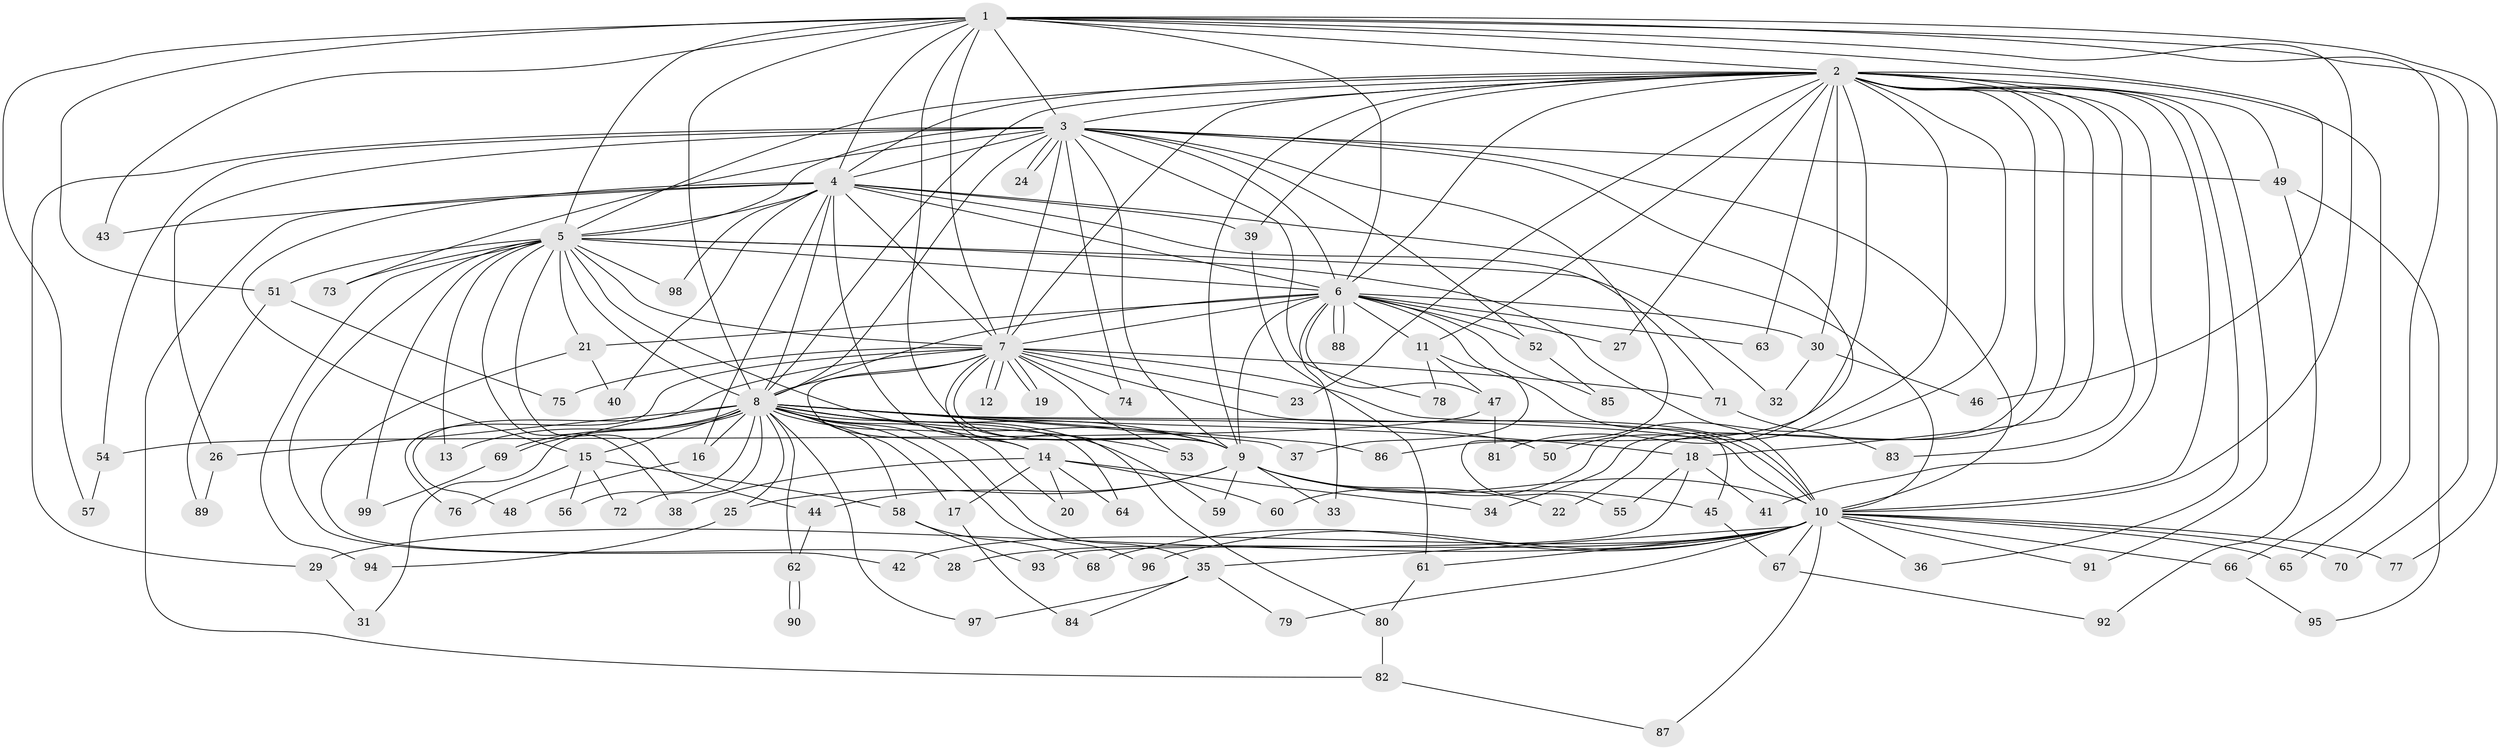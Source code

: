 // Generated by graph-tools (version 1.1) at 2025/13/03/09/25 04:13:47]
// undirected, 99 vertices, 223 edges
graph export_dot {
graph [start="1"]
  node [color=gray90,style=filled];
  1;
  2;
  3;
  4;
  5;
  6;
  7;
  8;
  9;
  10;
  11;
  12;
  13;
  14;
  15;
  16;
  17;
  18;
  19;
  20;
  21;
  22;
  23;
  24;
  25;
  26;
  27;
  28;
  29;
  30;
  31;
  32;
  33;
  34;
  35;
  36;
  37;
  38;
  39;
  40;
  41;
  42;
  43;
  44;
  45;
  46;
  47;
  48;
  49;
  50;
  51;
  52;
  53;
  54;
  55;
  56;
  57;
  58;
  59;
  60;
  61;
  62;
  63;
  64;
  65;
  66;
  67;
  68;
  69;
  70;
  71;
  72;
  73;
  74;
  75;
  76;
  77;
  78;
  79;
  80;
  81;
  82;
  83;
  84;
  85;
  86;
  87;
  88;
  89;
  90;
  91;
  92;
  93;
  94;
  95;
  96;
  97;
  98;
  99;
  1 -- 2;
  1 -- 3;
  1 -- 4;
  1 -- 5;
  1 -- 6;
  1 -- 7;
  1 -- 8;
  1 -- 9;
  1 -- 10;
  1 -- 43;
  1 -- 46;
  1 -- 51;
  1 -- 57;
  1 -- 65;
  1 -- 70;
  1 -- 77;
  2 -- 3;
  2 -- 4;
  2 -- 5;
  2 -- 6;
  2 -- 7;
  2 -- 8;
  2 -- 9;
  2 -- 10;
  2 -- 11;
  2 -- 18;
  2 -- 22;
  2 -- 23;
  2 -- 27;
  2 -- 30;
  2 -- 34;
  2 -- 36;
  2 -- 39;
  2 -- 41;
  2 -- 49;
  2 -- 50;
  2 -- 60;
  2 -- 63;
  2 -- 66;
  2 -- 83;
  2 -- 86;
  2 -- 91;
  3 -- 4;
  3 -- 5;
  3 -- 6;
  3 -- 7;
  3 -- 8;
  3 -- 9;
  3 -- 10;
  3 -- 24;
  3 -- 24;
  3 -- 26;
  3 -- 29;
  3 -- 49;
  3 -- 52;
  3 -- 54;
  3 -- 55;
  3 -- 73;
  3 -- 74;
  3 -- 78;
  3 -- 81;
  4 -- 5;
  4 -- 6;
  4 -- 7;
  4 -- 8;
  4 -- 9;
  4 -- 10;
  4 -- 15;
  4 -- 16;
  4 -- 39;
  4 -- 40;
  4 -- 43;
  4 -- 71;
  4 -- 82;
  4 -- 98;
  5 -- 6;
  5 -- 7;
  5 -- 8;
  5 -- 9;
  5 -- 10;
  5 -- 13;
  5 -- 21;
  5 -- 32;
  5 -- 38;
  5 -- 42;
  5 -- 44;
  5 -- 51;
  5 -- 73;
  5 -- 94;
  5 -- 98;
  5 -- 99;
  6 -- 7;
  6 -- 8;
  6 -- 9;
  6 -- 10;
  6 -- 11;
  6 -- 21;
  6 -- 27;
  6 -- 30;
  6 -- 33;
  6 -- 47;
  6 -- 52;
  6 -- 63;
  6 -- 85;
  6 -- 88;
  6 -- 88;
  7 -- 8;
  7 -- 9;
  7 -- 10;
  7 -- 12;
  7 -- 12;
  7 -- 14;
  7 -- 19;
  7 -- 19;
  7 -- 23;
  7 -- 45;
  7 -- 48;
  7 -- 53;
  7 -- 71;
  7 -- 74;
  7 -- 75;
  7 -- 76;
  7 -- 80;
  8 -- 9;
  8 -- 10;
  8 -- 13;
  8 -- 14;
  8 -- 15;
  8 -- 16;
  8 -- 17;
  8 -- 18;
  8 -- 20;
  8 -- 25;
  8 -- 26;
  8 -- 31;
  8 -- 35;
  8 -- 37;
  8 -- 50;
  8 -- 53;
  8 -- 56;
  8 -- 58;
  8 -- 59;
  8 -- 62;
  8 -- 64;
  8 -- 69;
  8 -- 69;
  8 -- 72;
  8 -- 86;
  8 -- 96;
  8 -- 97;
  9 -- 10;
  9 -- 22;
  9 -- 25;
  9 -- 33;
  9 -- 44;
  9 -- 45;
  9 -- 59;
  10 -- 28;
  10 -- 29;
  10 -- 35;
  10 -- 36;
  10 -- 42;
  10 -- 61;
  10 -- 65;
  10 -- 66;
  10 -- 67;
  10 -- 68;
  10 -- 70;
  10 -- 77;
  10 -- 79;
  10 -- 87;
  10 -- 91;
  10 -- 96;
  11 -- 37;
  11 -- 47;
  11 -- 78;
  14 -- 17;
  14 -- 20;
  14 -- 34;
  14 -- 38;
  14 -- 60;
  14 -- 64;
  15 -- 56;
  15 -- 58;
  15 -- 72;
  15 -- 76;
  16 -- 48;
  17 -- 84;
  18 -- 41;
  18 -- 55;
  18 -- 93;
  21 -- 28;
  21 -- 40;
  25 -- 94;
  26 -- 89;
  29 -- 31;
  30 -- 32;
  30 -- 46;
  35 -- 79;
  35 -- 84;
  35 -- 97;
  39 -- 61;
  44 -- 62;
  45 -- 67;
  47 -- 54;
  47 -- 81;
  49 -- 92;
  49 -- 95;
  51 -- 75;
  51 -- 89;
  52 -- 85;
  54 -- 57;
  58 -- 68;
  58 -- 93;
  61 -- 80;
  62 -- 90;
  62 -- 90;
  66 -- 95;
  67 -- 92;
  69 -- 99;
  71 -- 83;
  80 -- 82;
  82 -- 87;
}
